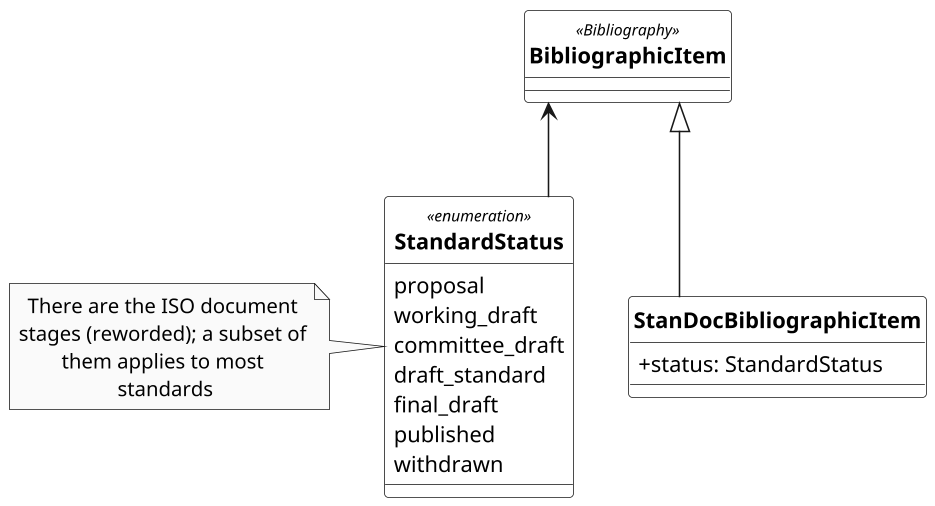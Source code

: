 @startuml StandardDoc_Bibliography
/'
Diagram:        StandardDoc_Bibliography
DateCreate:     22/08/2018
Description:    Metanorma StandardDocument ("StanDoc") is a family of document models that forms the basis of Metanorma IsoDoc, which is used to represent 
                ISO Standards and similarly structured standards. It itself is an instantiation of BasicDocument (BasicDoc)
                It is one of the document models that Selagraph operates on.
                Metanorma StandardDocument itself is a document model can form the basis of multiple standard document types, including:
                
                - ISO Standards
                - CSD Standards
                - Chinese Standards (GB and family)
                
                The Relaton Bibliography UML models used within these models are located here: Relaton BibModels

Hystory of changes:
> 31/08/2018
    - Enumeration type StandardStatus has been updated. plus sign as a prefix has been removed from all items in the enumeration
'/

'******* CONFIGURATION ************************************************
skinparam classAttributeIconSize 0
skinparam Dpi 150
skinparam Monochrome true
skinparam LineType ortho
hide circle
/' skinparam CircledCharacterRadius 0 '/
/' skinparam CircledCharacterFontSize 0 '/
skinparam Default {
TextAlignment center
FontName Helvetica
}
skinparam Class {
AttributeIconSize 0
BackgroundColor White
FontStyle bold
StereotypeFontSize 10
}
skinparam Rectangle {
BackgroundColor White
FontStyle bold
FontSize 11
StereotypeFontSize 10
}
skinparam Object {
BackgroundColor White
FontStyle bold
FontSize 11
StereotypeFontSize 10
}
skinparam Entity {
StereotypeFontSize 10
}

'******* CLASS DEFINITION *********************************************
class BibliographicItem <<Bibliography>>{
   
}

class StanDocBibliographicItem {
    +status: StandardStatus
}

enum StandardStatus <<enumeration>>{
    proposal
    working_draft
    committee_draft
    draft_standard
    final_draft
    published
    withdrawn
}

'******* NOTES ********************************************************
note left of StandardStatus: There are the ISO document\nstages (reworded); a subset of\nthem applies to most\n standards

'******* CLASS RELATIONS **********************************************
BibliographicItem <|-- StanDocBibliographicItem
BibliographicItem <-- StandardStatus

@enduml
